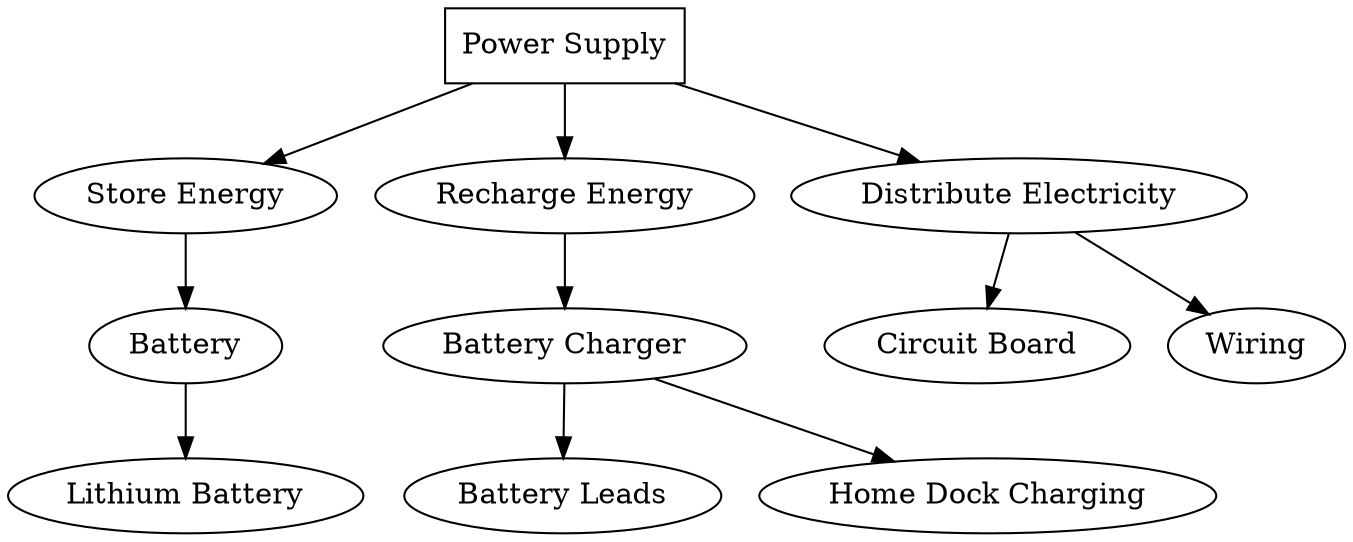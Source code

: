 // Roomba Power Function
digraph {
	pwr [label="Power Supply" shape=box]
	src [label="Store Energy"]
	bat [label=Battery]
	li [label="Lithium Battery"]
	charge [label="Recharge Energy"]
	charger [label="Battery Charger"]
	leads [label="Battery Leads"]
	dock [label="Home Dock Charging"]
	dist [label="Distribute Electricity"]
	circuit [label="Circuit Board"]
	wires [label=Wiring]
	pwr -> src
	src -> bat
	bat -> li
	pwr -> charge
	charge -> charger
	charger -> leads
	charger -> dock
	pwr -> dist
	dist -> circuit
	dist -> wires
}
